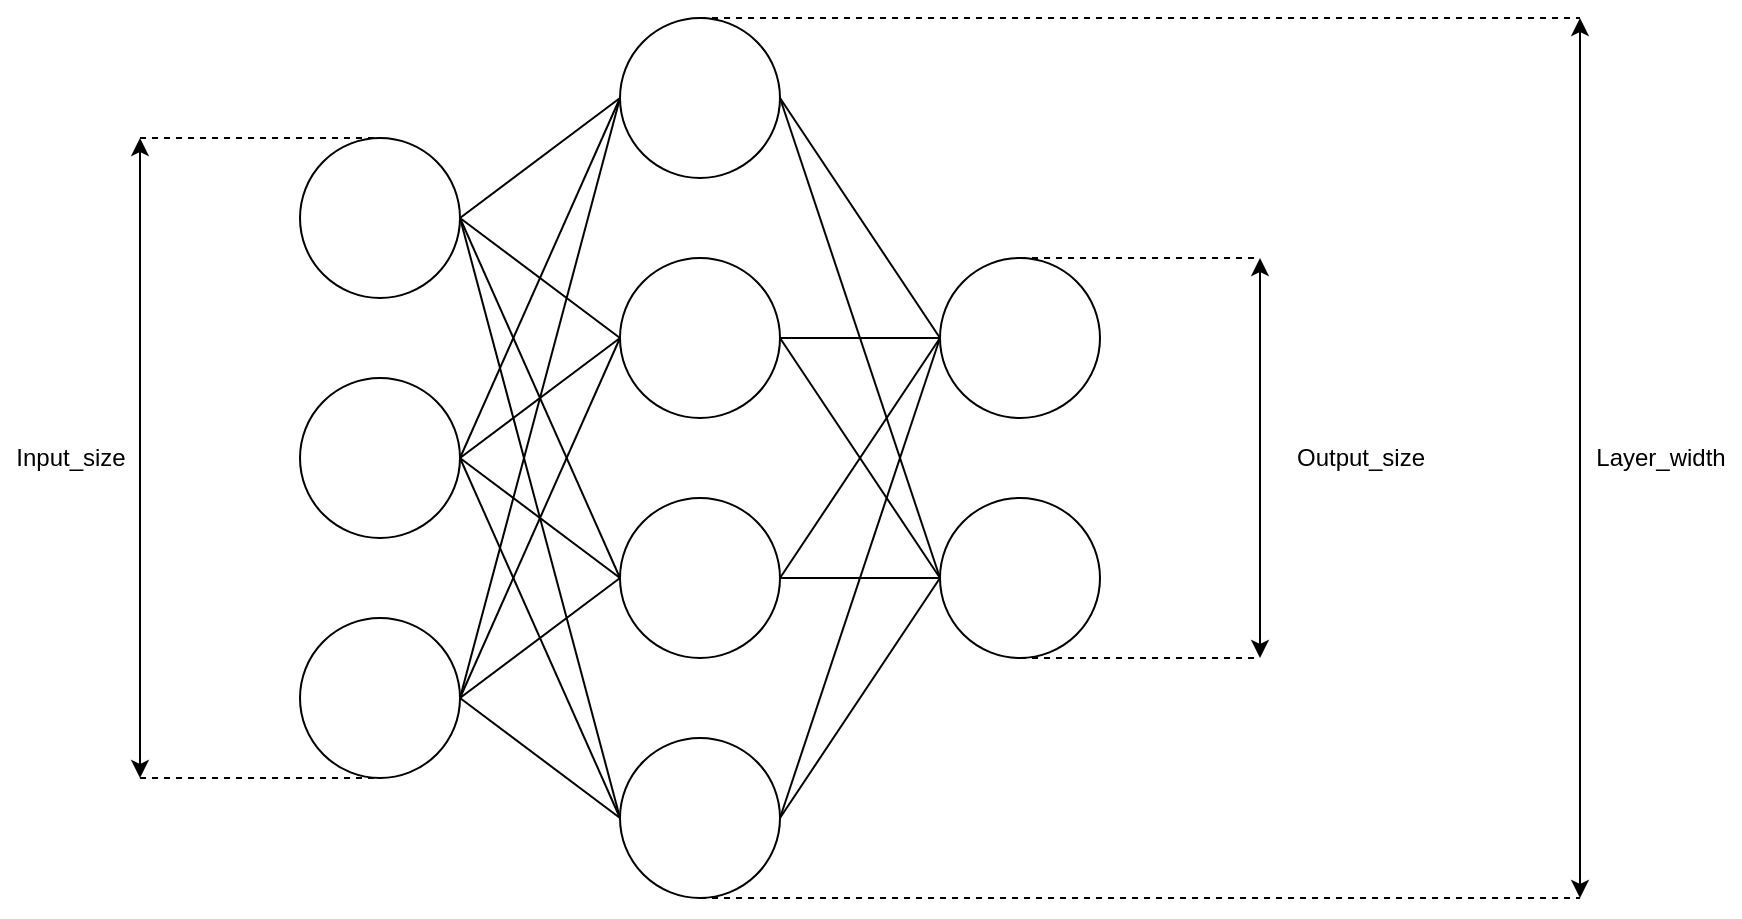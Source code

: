 <mxfile version="13.11.0" type="github" pages="3">
  <diagram id="JyJ6xVFc3YY0AiofLXzW" name="MLP">
    <mxGraphModel dx="1248" dy="712" grid="1" gridSize="10" guides="1" tooltips="1" connect="1" arrows="1" fold="1" page="1" pageScale="1" pageWidth="1169" pageHeight="827" math="0" shadow="0">
      <root>
        <mxCell id="0" />
        <mxCell id="1" parent="0" />
        <mxCell id="rhokNy42Wqrk1_lM66Hx-14" style="edgeStyle=none;rounded=0;orthogonalLoop=1;jettySize=auto;html=1;entryX=0;entryY=0.5;entryDx=0;entryDy=0;endArrow=none;endFill=0;targetPerimeterSpacing=0;exitX=1;exitY=0.5;exitDx=0;exitDy=0;" parent="1" source="rhokNy42Wqrk1_lM66Hx-1" target="rhokNy42Wqrk1_lM66Hx-4" edge="1">
          <mxGeometry relative="1" as="geometry" />
        </mxCell>
        <mxCell id="rhokNy42Wqrk1_lM66Hx-15" style="edgeStyle=none;rounded=0;orthogonalLoop=1;jettySize=auto;html=1;entryX=0;entryY=0.5;entryDx=0;entryDy=0;endArrow=none;endFill=0;targetPerimeterSpacing=0;exitX=1;exitY=0.5;exitDx=0;exitDy=0;" parent="1" source="rhokNy42Wqrk1_lM66Hx-1" target="rhokNy42Wqrk1_lM66Hx-5" edge="1">
          <mxGeometry relative="1" as="geometry" />
        </mxCell>
        <mxCell id="rhokNy42Wqrk1_lM66Hx-16" style="edgeStyle=none;rounded=0;orthogonalLoop=1;jettySize=auto;html=1;entryX=0;entryY=0.5;entryDx=0;entryDy=0;endArrow=none;endFill=0;targetPerimeterSpacing=0;exitX=1;exitY=0.5;exitDx=0;exitDy=0;" parent="1" source="rhokNy42Wqrk1_lM66Hx-1" target="rhokNy42Wqrk1_lM66Hx-6" edge="1">
          <mxGeometry relative="1" as="geometry" />
        </mxCell>
        <mxCell id="rhokNy42Wqrk1_lM66Hx-17" style="edgeStyle=none;rounded=0;orthogonalLoop=1;jettySize=auto;html=1;entryX=0;entryY=0.5;entryDx=0;entryDy=0;endArrow=none;endFill=0;targetPerimeterSpacing=0;exitX=1;exitY=0.5;exitDx=0;exitDy=0;" parent="1" source="rhokNy42Wqrk1_lM66Hx-1" target="rhokNy42Wqrk1_lM66Hx-7" edge="1">
          <mxGeometry relative="1" as="geometry" />
        </mxCell>
        <mxCell id="rhokNy42Wqrk1_lM66Hx-1" value="" style="ellipse;whiteSpace=wrap;html=1;aspect=fixed;" parent="1" vertex="1">
          <mxGeometry x="240" y="200" width="80" height="80" as="geometry" />
        </mxCell>
        <mxCell id="rhokNy42Wqrk1_lM66Hx-18" style="edgeStyle=none;rounded=0;orthogonalLoop=1;jettySize=auto;html=1;entryX=0;entryY=0.5;entryDx=0;entryDy=0;endArrow=none;endFill=0;targetPerimeterSpacing=0;exitX=1;exitY=0.5;exitDx=0;exitDy=0;" parent="1" source="rhokNy42Wqrk1_lM66Hx-2" target="rhokNy42Wqrk1_lM66Hx-4" edge="1">
          <mxGeometry relative="1" as="geometry" />
        </mxCell>
        <mxCell id="rhokNy42Wqrk1_lM66Hx-19" style="edgeStyle=none;rounded=0;orthogonalLoop=1;jettySize=auto;html=1;entryX=0;entryY=0.5;entryDx=0;entryDy=0;endArrow=none;endFill=0;targetPerimeterSpacing=0;" parent="1" target="rhokNy42Wqrk1_lM66Hx-5" edge="1">
          <mxGeometry relative="1" as="geometry">
            <mxPoint x="320" y="360" as="sourcePoint" />
          </mxGeometry>
        </mxCell>
        <mxCell id="rhokNy42Wqrk1_lM66Hx-20" style="edgeStyle=none;rounded=0;orthogonalLoop=1;jettySize=auto;html=1;entryX=0;entryY=0.5;entryDx=0;entryDy=0;endArrow=none;endFill=0;targetPerimeterSpacing=0;exitX=1;exitY=0.5;exitDx=0;exitDy=0;" parent="1" source="rhokNy42Wqrk1_lM66Hx-2" target="rhokNy42Wqrk1_lM66Hx-6" edge="1">
          <mxGeometry relative="1" as="geometry" />
        </mxCell>
        <mxCell id="rhokNy42Wqrk1_lM66Hx-21" style="edgeStyle=none;rounded=0;orthogonalLoop=1;jettySize=auto;html=1;entryX=0;entryY=0.5;entryDx=0;entryDy=0;endArrow=none;endFill=0;targetPerimeterSpacing=0;exitX=1;exitY=0.5;exitDx=0;exitDy=0;" parent="1" source="rhokNy42Wqrk1_lM66Hx-2" target="rhokNy42Wqrk1_lM66Hx-7" edge="1">
          <mxGeometry relative="1" as="geometry" />
        </mxCell>
        <mxCell id="rhokNy42Wqrk1_lM66Hx-2" value="" style="ellipse;whiteSpace=wrap;html=1;aspect=fixed;" parent="1" vertex="1">
          <mxGeometry x="240" y="320" width="80" height="80" as="geometry" />
        </mxCell>
        <mxCell id="rhokNy42Wqrk1_lM66Hx-22" style="edgeStyle=none;rounded=0;orthogonalLoop=1;jettySize=auto;html=1;entryX=0;entryY=0.5;entryDx=0;entryDy=0;endArrow=none;endFill=0;targetPerimeterSpacing=0;exitX=1;exitY=0.5;exitDx=0;exitDy=0;" parent="1" source="rhokNy42Wqrk1_lM66Hx-3" target="rhokNy42Wqrk1_lM66Hx-4" edge="1">
          <mxGeometry relative="1" as="geometry" />
        </mxCell>
        <mxCell id="rhokNy42Wqrk1_lM66Hx-23" style="edgeStyle=none;rounded=0;orthogonalLoop=1;jettySize=auto;html=1;entryX=0;entryY=0.5;entryDx=0;entryDy=0;endArrow=none;endFill=0;targetPerimeterSpacing=0;exitX=1;exitY=0.5;exitDx=0;exitDy=0;" parent="1" source="rhokNy42Wqrk1_lM66Hx-3" target="rhokNy42Wqrk1_lM66Hx-5" edge="1">
          <mxGeometry relative="1" as="geometry" />
        </mxCell>
        <mxCell id="rhokNy42Wqrk1_lM66Hx-24" style="edgeStyle=none;rounded=0;orthogonalLoop=1;jettySize=auto;html=1;entryX=0;entryY=0.5;entryDx=0;entryDy=0;endArrow=none;endFill=0;targetPerimeterSpacing=0;" parent="1" target="rhokNy42Wqrk1_lM66Hx-6" edge="1">
          <mxGeometry relative="1" as="geometry">
            <mxPoint x="320" y="480" as="sourcePoint" />
          </mxGeometry>
        </mxCell>
        <mxCell id="rhokNy42Wqrk1_lM66Hx-25" style="edgeStyle=none;rounded=0;orthogonalLoop=1;jettySize=auto;html=1;entryX=0;entryY=0.5;entryDx=0;entryDy=0;endArrow=none;endFill=0;targetPerimeterSpacing=0;exitX=1;exitY=0.5;exitDx=0;exitDy=0;" parent="1" source="rhokNy42Wqrk1_lM66Hx-3" target="rhokNy42Wqrk1_lM66Hx-7" edge="1">
          <mxGeometry relative="1" as="geometry" />
        </mxCell>
        <mxCell id="rhokNy42Wqrk1_lM66Hx-3" value="" style="ellipse;whiteSpace=wrap;html=1;aspect=fixed;" parent="1" vertex="1">
          <mxGeometry x="240" y="440" width="80" height="80" as="geometry" />
        </mxCell>
        <mxCell id="rhokNy42Wqrk1_lM66Hx-26" style="edgeStyle=none;rounded=0;orthogonalLoop=1;jettySize=auto;html=1;entryX=0;entryY=0.5;entryDx=0;entryDy=0;endArrow=none;endFill=0;targetPerimeterSpacing=0;exitX=1;exitY=0.5;exitDx=0;exitDy=0;" parent="1" source="rhokNy42Wqrk1_lM66Hx-4" target="rhokNy42Wqrk1_lM66Hx-8" edge="1">
          <mxGeometry relative="1" as="geometry" />
        </mxCell>
        <mxCell id="rhokNy42Wqrk1_lM66Hx-27" style="edgeStyle=none;rounded=0;orthogonalLoop=1;jettySize=auto;html=1;entryX=0;entryY=0.5;entryDx=0;entryDy=0;endArrow=none;endFill=0;targetPerimeterSpacing=0;exitX=1;exitY=0.5;exitDx=0;exitDy=0;" parent="1" source="rhokNy42Wqrk1_lM66Hx-4" target="rhokNy42Wqrk1_lM66Hx-9" edge="1">
          <mxGeometry relative="1" as="geometry" />
        </mxCell>
        <mxCell id="rhokNy42Wqrk1_lM66Hx-4" value="" style="ellipse;whiteSpace=wrap;html=1;aspect=fixed;" parent="1" vertex="1">
          <mxGeometry x="400" y="140" width="80" height="80" as="geometry" />
        </mxCell>
        <mxCell id="rhokNy42Wqrk1_lM66Hx-28" style="edgeStyle=none;rounded=0;orthogonalLoop=1;jettySize=auto;html=1;entryX=0;entryY=0.5;entryDx=0;entryDy=0;endArrow=none;endFill=0;targetPerimeterSpacing=0;exitX=1;exitY=0.5;exitDx=0;exitDy=0;" parent="1" source="rhokNy42Wqrk1_lM66Hx-5" target="rhokNy42Wqrk1_lM66Hx-8" edge="1">
          <mxGeometry relative="1" as="geometry" />
        </mxCell>
        <mxCell id="rhokNy42Wqrk1_lM66Hx-29" style="edgeStyle=none;rounded=0;orthogonalLoop=1;jettySize=auto;html=1;entryX=0;entryY=0.5;entryDx=0;entryDy=0;endArrow=none;endFill=0;targetPerimeterSpacing=0;exitX=1;exitY=0.5;exitDx=0;exitDy=0;" parent="1" source="rhokNy42Wqrk1_lM66Hx-5" target="rhokNy42Wqrk1_lM66Hx-9" edge="1">
          <mxGeometry relative="1" as="geometry" />
        </mxCell>
        <mxCell id="rhokNy42Wqrk1_lM66Hx-5" value="" style="ellipse;whiteSpace=wrap;html=1;aspect=fixed;" parent="1" vertex="1">
          <mxGeometry x="400" y="260" width="80" height="80" as="geometry" />
        </mxCell>
        <mxCell id="rhokNy42Wqrk1_lM66Hx-30" style="edgeStyle=none;rounded=0;orthogonalLoop=1;jettySize=auto;html=1;entryX=0;entryY=0.5;entryDx=0;entryDy=0;endArrow=none;endFill=0;targetPerimeterSpacing=0;exitX=1;exitY=0.5;exitDx=0;exitDy=0;" parent="1" source="rhokNy42Wqrk1_lM66Hx-6" target="rhokNy42Wqrk1_lM66Hx-8" edge="1">
          <mxGeometry relative="1" as="geometry" />
        </mxCell>
        <mxCell id="rhokNy42Wqrk1_lM66Hx-31" style="edgeStyle=none;rounded=0;orthogonalLoop=1;jettySize=auto;html=1;entryX=0;entryY=0.5;entryDx=0;entryDy=0;endArrow=none;endFill=0;targetPerimeterSpacing=0;exitX=1;exitY=0.5;exitDx=0;exitDy=0;" parent="1" source="rhokNy42Wqrk1_lM66Hx-6" target="rhokNy42Wqrk1_lM66Hx-9" edge="1">
          <mxGeometry relative="1" as="geometry" />
        </mxCell>
        <mxCell id="rhokNy42Wqrk1_lM66Hx-6" value="" style="ellipse;whiteSpace=wrap;html=1;aspect=fixed;" parent="1" vertex="1">
          <mxGeometry x="400" y="380" width="80" height="80" as="geometry" />
        </mxCell>
        <mxCell id="rhokNy42Wqrk1_lM66Hx-32" style="edgeStyle=none;rounded=0;orthogonalLoop=1;jettySize=auto;html=1;entryX=0;entryY=0.5;entryDx=0;entryDy=0;endArrow=none;endFill=0;targetPerimeterSpacing=0;exitX=1;exitY=0.5;exitDx=0;exitDy=0;" parent="1" source="rhokNy42Wqrk1_lM66Hx-7" target="rhokNy42Wqrk1_lM66Hx-8" edge="1">
          <mxGeometry relative="1" as="geometry" />
        </mxCell>
        <mxCell id="rhokNy42Wqrk1_lM66Hx-33" style="edgeStyle=none;rounded=0;orthogonalLoop=1;jettySize=auto;html=1;entryX=0;entryY=0.5;entryDx=0;entryDy=0;endArrow=none;endFill=0;targetPerimeterSpacing=0;exitX=1;exitY=0.5;exitDx=0;exitDy=0;" parent="1" source="rhokNy42Wqrk1_lM66Hx-7" target="rhokNy42Wqrk1_lM66Hx-9" edge="1">
          <mxGeometry relative="1" as="geometry" />
        </mxCell>
        <mxCell id="rhokNy42Wqrk1_lM66Hx-7" value="" style="ellipse;whiteSpace=wrap;html=1;aspect=fixed;" parent="1" vertex="1">
          <mxGeometry x="400" y="500" width="80" height="80" as="geometry" />
        </mxCell>
        <mxCell id="rhokNy42Wqrk1_lM66Hx-8" value="" style="ellipse;whiteSpace=wrap;html=1;aspect=fixed;" parent="1" vertex="1">
          <mxGeometry x="560" y="260" width="80" height="80" as="geometry" />
        </mxCell>
        <mxCell id="rhokNy42Wqrk1_lM66Hx-9" value="" style="ellipse;whiteSpace=wrap;html=1;aspect=fixed;" parent="1" vertex="1">
          <mxGeometry x="560" y="380" width="80" height="80" as="geometry" />
        </mxCell>
        <mxCell id="rhokNy42Wqrk1_lM66Hx-34" value="" style="endArrow=none;dashed=1;html=1;entryX=0.5;entryY=0;entryDx=0;entryDy=0;" parent="1" target="rhokNy42Wqrk1_lM66Hx-1" edge="1">
          <mxGeometry width="50" height="50" relative="1" as="geometry">
            <mxPoint x="160" y="200" as="sourcePoint" />
            <mxPoint x="220" y="180" as="targetPoint" />
          </mxGeometry>
        </mxCell>
        <mxCell id="rhokNy42Wqrk1_lM66Hx-35" value="" style="endArrow=none;dashed=1;html=1;entryX=0.5;entryY=1;entryDx=0;entryDy=0;" parent="1" target="rhokNy42Wqrk1_lM66Hx-3" edge="1">
          <mxGeometry width="50" height="50" relative="1" as="geometry">
            <mxPoint x="160" y="520" as="sourcePoint" />
            <mxPoint x="250" y="550" as="targetPoint" />
          </mxGeometry>
        </mxCell>
        <mxCell id="rhokNy42Wqrk1_lM66Hx-36" value="" style="endArrow=classic;startArrow=classic;html=1;" parent="1" edge="1">
          <mxGeometry width="50" height="50" relative="1" as="geometry">
            <mxPoint x="160" y="520" as="sourcePoint" />
            <mxPoint x="160" y="200" as="targetPoint" />
          </mxGeometry>
        </mxCell>
        <mxCell id="rhokNy42Wqrk1_lM66Hx-37" value="Input_size" style="text;html=1;align=center;verticalAlign=middle;resizable=0;points=[];autosize=1;" parent="1" vertex="1">
          <mxGeometry x="90" y="350" width="70" height="20" as="geometry" />
        </mxCell>
        <mxCell id="rhokNy42Wqrk1_lM66Hx-39" value="" style="endArrow=none;dashed=1;html=1;exitX=0.5;exitY=0;exitDx=0;exitDy=0;" parent="1" source="rhokNy42Wqrk1_lM66Hx-8" edge="1">
          <mxGeometry width="50" height="50" relative="1" as="geometry">
            <mxPoint x="870" y="430" as="sourcePoint" />
            <mxPoint x="720" y="260" as="targetPoint" />
          </mxGeometry>
        </mxCell>
        <mxCell id="rhokNy42Wqrk1_lM66Hx-40" value="" style="endArrow=none;dashed=1;html=1;exitX=0.5;exitY=1;exitDx=0;exitDy=0;" parent="1" source="rhokNy42Wqrk1_lM66Hx-9" edge="1">
          <mxGeometry width="50" height="50" relative="1" as="geometry">
            <mxPoint x="870" y="430" as="sourcePoint" />
            <mxPoint x="720" y="460" as="targetPoint" />
          </mxGeometry>
        </mxCell>
        <mxCell id="rhokNy42Wqrk1_lM66Hx-41" value="" style="endArrow=classic;startArrow=classic;html=1;" parent="1" edge="1">
          <mxGeometry width="50" height="50" relative="1" as="geometry">
            <mxPoint x="720" y="460" as="sourcePoint" />
            <mxPoint x="720" y="260" as="targetPoint" />
          </mxGeometry>
        </mxCell>
        <mxCell id="rhokNy42Wqrk1_lM66Hx-42" value="Output_size" style="text;html=1;align=center;verticalAlign=middle;resizable=0;points=[];autosize=1;" parent="1" vertex="1">
          <mxGeometry x="730" y="350" width="80" height="20" as="geometry" />
        </mxCell>
        <mxCell id="rhokNy42Wqrk1_lM66Hx-43" value="" style="endArrow=none;dashed=1;html=1;exitX=0.5;exitY=0;exitDx=0;exitDy=0;" parent="1" source="rhokNy42Wqrk1_lM66Hx-4" edge="1">
          <mxGeometry width="50" height="50" relative="1" as="geometry">
            <mxPoint x="870" y="430" as="sourcePoint" />
            <mxPoint x="880" y="140" as="targetPoint" />
          </mxGeometry>
        </mxCell>
        <mxCell id="rhokNy42Wqrk1_lM66Hx-44" value="" style="endArrow=none;dashed=1;html=1;exitX=0.5;exitY=1;exitDx=0;exitDy=0;" parent="1" source="rhokNy42Wqrk1_lM66Hx-7" edge="1">
          <mxGeometry width="50" height="50" relative="1" as="geometry">
            <mxPoint x="535" y="610" as="sourcePoint" />
            <mxPoint x="880" y="580" as="targetPoint" />
          </mxGeometry>
        </mxCell>
        <mxCell id="rhokNy42Wqrk1_lM66Hx-45" value="" style="endArrow=classic;startArrow=classic;html=1;" parent="1" edge="1">
          <mxGeometry width="50" height="50" relative="1" as="geometry">
            <mxPoint x="880" y="580" as="sourcePoint" />
            <mxPoint x="880" y="140" as="targetPoint" />
          </mxGeometry>
        </mxCell>
        <mxCell id="rhokNy42Wqrk1_lM66Hx-46" value="Layer_width" style="text;html=1;align=center;verticalAlign=middle;resizable=0;points=[];autosize=1;" parent="1" vertex="1">
          <mxGeometry x="880" y="350" width="80" height="20" as="geometry" />
        </mxCell>
      </root>
    </mxGraphModel>
  </diagram>
  <diagram id="x3CILxHqNGbqH-ClGa6w" name="RNN input shape">
    <mxGraphModel dx="1468" dy="838" grid="1" gridSize="10" guides="1" tooltips="1" connect="1" arrows="1" fold="1" page="1" pageScale="1" pageWidth="1169" pageHeight="827" math="0" shadow="0">
      <root>
        <mxCell id="AFiXjeC6E8ipY5qLFKD8-0" />
        <mxCell id="AFiXjeC6E8ipY5qLFKD8-1" parent="AFiXjeC6E8ipY5qLFKD8-0" />
        <mxCell id="AFiXjeC6E8ipY5qLFKD8-2" value="&lt;blockquote style=&quot;margin: 0 0 0 40px ; border: none ; padding: 0px&quot;&gt;&lt;blockquote style=&quot;margin: 0 0 0 40px ; border: none ; padding: 0px&quot;&gt;Recurrent Neural Net input shape&lt;/blockquote&gt;&lt;/blockquote&gt;" style="shape=cube;whiteSpace=wrap;html=1;boundedLbl=1;backgroundOutline=1;darkOpacity=0.05;darkOpacity2=0.1;size=50;verticalAlign=top;align=center;" parent="AFiXjeC6E8ipY5qLFKD8-1" vertex="1">
          <mxGeometry x="70" y="220" width="520" height="330" as="geometry" />
        </mxCell>
        <mxCell id="AFiXjeC6E8ipY5qLFKD8-13" style="rounded=0;orthogonalLoop=1;jettySize=auto;html=1;entryX=0;entryY=0.5;entryDx=0;entryDy=0;endArrow=none;endFill=0;" parent="AFiXjeC6E8ipY5qLFKD8-1" source="AFiXjeC6E8ipY5qLFKD8-3" target="AFiXjeC6E8ipY5qLFKD8-8" edge="1">
          <mxGeometry relative="1" as="geometry" />
        </mxCell>
        <mxCell id="AFiXjeC6E8ipY5qLFKD8-3" value="&lt;font style=&quot;font-size: 14px&quot;&gt;f&lt;sub&gt;1&lt;/sub&gt;t&lt;sub&gt;1&lt;/sub&gt;&lt;/font&gt;" style="ellipse;whiteSpace=wrap;html=1;aspect=fixed;" parent="AFiXjeC6E8ipY5qLFKD8-1" vertex="1">
          <mxGeometry x="130" y="280" width="80" height="80" as="geometry" />
        </mxCell>
        <mxCell id="AFiXjeC6E8ipY5qLFKD8-14" style="edgeStyle=none;rounded=0;orthogonalLoop=1;jettySize=auto;html=1;endArrow=none;endFill=0;" parent="AFiXjeC6E8ipY5qLFKD8-1" source="AFiXjeC6E8ipY5qLFKD8-4" target="AFiXjeC6E8ipY5qLFKD8-7" edge="1">
          <mxGeometry relative="1" as="geometry" />
        </mxCell>
        <mxCell id="AFiXjeC6E8ipY5qLFKD8-4" value="&lt;span style=&quot;font-size: 14px&quot;&gt;f&lt;/span&gt;&lt;span style=&quot;font-size: 10px&quot;&gt;&lt;sub&gt;2&lt;/sub&gt;&lt;/span&gt;&lt;span style=&quot;font-size: 14px&quot;&gt;t&lt;/span&gt;&lt;sub&gt;1&lt;/sub&gt;" style="ellipse;whiteSpace=wrap;html=1;aspect=fixed;" parent="AFiXjeC6E8ipY5qLFKD8-1" vertex="1">
          <mxGeometry x="130" y="370" width="80" height="80" as="geometry" />
        </mxCell>
        <mxCell id="AFiXjeC6E8ipY5qLFKD8-15" style="edgeStyle=none;rounded=0;orthogonalLoop=1;jettySize=auto;html=1;endArrow=none;endFill=0;" parent="AFiXjeC6E8ipY5qLFKD8-1" source="AFiXjeC6E8ipY5qLFKD8-5" target="AFiXjeC6E8ipY5qLFKD8-6" edge="1">
          <mxGeometry relative="1" as="geometry" />
        </mxCell>
        <mxCell id="AFiXjeC6E8ipY5qLFKD8-5" value="&lt;span style=&quot;font-size: 14px&quot;&gt;f&lt;/span&gt;&lt;sub&gt;n&lt;/sub&gt;&lt;span style=&quot;font-size: 14px&quot;&gt;t&lt;/span&gt;&lt;sub&gt;1&lt;/sub&gt;" style="ellipse;whiteSpace=wrap;html=1;aspect=fixed;" parent="AFiXjeC6E8ipY5qLFKD8-1" vertex="1">
          <mxGeometry x="130" y="460" width="80" height="80" as="geometry" />
        </mxCell>
        <mxCell id="AFiXjeC6E8ipY5qLFKD8-6" value="&lt;span style=&quot;font-size: 14px&quot;&gt;f&lt;/span&gt;&lt;sub&gt;n&lt;/sub&gt;&lt;span style=&quot;font-size: 14px&quot;&gt;t&lt;/span&gt;&lt;sub&gt;2&lt;/sub&gt;" style="ellipse;whiteSpace=wrap;html=1;aspect=fixed;" parent="AFiXjeC6E8ipY5qLFKD8-1" vertex="1">
          <mxGeometry x="230" y="460" width="80" height="80" as="geometry" />
        </mxCell>
        <mxCell id="AFiXjeC6E8ipY5qLFKD8-7" value="&lt;span style=&quot;font-size: 14px&quot;&gt;f&lt;/span&gt;&lt;sub&gt;2&lt;/sub&gt;&lt;span style=&quot;font-size: 14px&quot;&gt;t&lt;/span&gt;&lt;span style=&quot;font-size: 10px&quot;&gt;2&lt;/span&gt;" style="ellipse;whiteSpace=wrap;html=1;aspect=fixed;" parent="AFiXjeC6E8ipY5qLFKD8-1" vertex="1">
          <mxGeometry x="230" y="370" width="80" height="80" as="geometry" />
        </mxCell>
        <mxCell id="AFiXjeC6E8ipY5qLFKD8-8" value="&lt;span style=&quot;font-size: 14px&quot;&gt;f&lt;/span&gt;&lt;sub&gt;1&lt;/sub&gt;&lt;span style=&quot;font-size: 14px&quot;&gt;t&lt;/span&gt;&lt;span style=&quot;font-size: 10px&quot;&gt;2&lt;/span&gt;" style="ellipse;whiteSpace=wrap;html=1;aspect=fixed;" parent="AFiXjeC6E8ipY5qLFKD8-1" vertex="1">
          <mxGeometry x="230" y="280" width="80" height="80" as="geometry" />
        </mxCell>
        <mxCell id="rh-PisjxewIcfqrjMpF0-19" style="edgeStyle=none;rounded=0;orthogonalLoop=1;jettySize=auto;html=1;endArrow=none;endFill=0;" edge="1" parent="AFiXjeC6E8ipY5qLFKD8-1" source="AFiXjeC6E8ipY5qLFKD8-9">
          <mxGeometry relative="1" as="geometry">
            <mxPoint x="535" y="190" as="targetPoint" />
          </mxGeometry>
        </mxCell>
        <mxCell id="AFiXjeC6E8ipY5qLFKD8-9" value="&lt;span style=&quot;color: rgb(0 , 0 , 0) ; font-family: &amp;#34;helvetica&amp;#34; ; font-size: 14px ; font-style: normal ; font-weight: 400 ; letter-spacing: normal ; text-align: center ; text-indent: 0px ; text-transform: none ; word-spacing: 0px ; background-color: rgb(248 , 249 , 250) ; display: inline ; float: none&quot;&gt;f&lt;/span&gt;&lt;sub style=&quot;color: rgb(0 , 0 , 0) ; font-family: &amp;#34;helvetica&amp;#34; ; font-style: normal ; font-weight: 400 ; letter-spacing: normal ; text-align: center ; text-indent: 0px ; text-transform: none ; word-spacing: 0px ; background-color: rgb(248 , 249 , 250)&quot;&gt;1&lt;/sub&gt;&lt;span style=&quot;color: rgb(0 , 0 , 0) ; font-family: &amp;#34;helvetica&amp;#34; ; font-size: 14px ; font-style: normal ; font-weight: 400 ; letter-spacing: normal ; text-align: center ; text-indent: 0px ; text-transform: none ; word-spacing: 0px ; background-color: rgb(248 , 249 , 250) ; display: inline ; float: none&quot;&gt;t&lt;/span&gt;&lt;sub style=&quot;color: rgb(0 , 0 , 0) ; font-family: &amp;#34;helvetica&amp;#34; ; font-style: normal ; font-weight: 400 ; letter-spacing: normal ; text-align: center ; text-indent: 0px ; text-transform: none ; word-spacing: 0px ; background-color: rgb(248 , 249 , 250)&quot;&gt;m&lt;/sub&gt;" style="ellipse;whiteSpace=wrap;html=1;aspect=fixed;" parent="AFiXjeC6E8ipY5qLFKD8-1" vertex="1">
          <mxGeometry x="495" y="280" width="80" height="80" as="geometry" />
        </mxCell>
        <mxCell id="AFiXjeC6E8ipY5qLFKD8-10" value="&lt;span style=&quot;font-family: &amp;#34;helvetica&amp;#34; ; font-size: 14px&quot;&gt;f&lt;/span&gt;&lt;span style=&quot;font-family: &amp;#34;helvetica&amp;#34; ; font-size: 10px&quot;&gt;&lt;sub&gt;2&lt;/sub&gt;&lt;/span&gt;&lt;span style=&quot;font-family: &amp;#34;helvetica&amp;#34; ; font-size: 14px&quot;&gt;t&lt;/span&gt;&lt;sub style=&quot;font-family: &amp;#34;helvetica&amp;#34;&quot;&gt;m&lt;/sub&gt;" style="ellipse;whiteSpace=wrap;html=1;aspect=fixed;" parent="AFiXjeC6E8ipY5qLFKD8-1" vertex="1">
          <mxGeometry x="495" y="370" width="80" height="80" as="geometry" />
        </mxCell>
        <mxCell id="AFiXjeC6E8ipY5qLFKD8-11" value="&lt;span style=&quot;font-family: &amp;#34;helvetica&amp;#34; ; font-size: 14px&quot;&gt;f&lt;/span&gt;&lt;span style=&quot;font-family: &amp;#34;helvetica&amp;#34; ; font-size: 10px&quot;&gt;&lt;sub&gt;n&lt;/sub&gt;&lt;/span&gt;&lt;span style=&quot;font-family: &amp;#34;helvetica&amp;#34; ; font-size: 14px&quot;&gt;t&lt;/span&gt;&lt;sub style=&quot;font-family: &amp;#34;helvetica&amp;#34;&quot;&gt;m&lt;/sub&gt;" style="ellipse;whiteSpace=wrap;html=1;aspect=fixed;" parent="AFiXjeC6E8ipY5qLFKD8-1" vertex="1">
          <mxGeometry x="495" y="460" width="80" height="80" as="geometry" />
        </mxCell>
        <mxCell id="AFiXjeC6E8ipY5qLFKD8-16" value="" style="endArrow=none;dashed=1;html=1;entryX=1;entryY=0.5;entryDx=0;entryDy=0;exitX=0;exitY=0.5;exitDx=0;exitDy=0;" parent="AFiXjeC6E8ipY5qLFKD8-1" source="AFiXjeC6E8ipY5qLFKD8-9" target="AFiXjeC6E8ipY5qLFKD8-8" edge="1">
          <mxGeometry width="50" height="50" relative="1" as="geometry">
            <mxPoint x="420" y="360" as="sourcePoint" />
            <mxPoint x="470" y="310" as="targetPoint" />
          </mxGeometry>
        </mxCell>
        <mxCell id="AFiXjeC6E8ipY5qLFKD8-17" value="" style="endArrow=none;dashed=1;html=1;exitX=1;exitY=0.5;exitDx=0;exitDy=0;entryX=0;entryY=0.5;entryDx=0;entryDy=0;" parent="AFiXjeC6E8ipY5qLFKD8-1" source="AFiXjeC6E8ipY5qLFKD8-7" target="AFiXjeC6E8ipY5qLFKD8-10" edge="1">
          <mxGeometry width="50" height="50" relative="1" as="geometry">
            <mxPoint x="350" y="450" as="sourcePoint" />
            <mxPoint x="400" y="400" as="targetPoint" />
          </mxGeometry>
        </mxCell>
        <mxCell id="AFiXjeC6E8ipY5qLFKD8-18" value="" style="endArrow=none;dashed=1;html=1;exitX=1;exitY=0.5;exitDx=0;exitDy=0;entryX=0;entryY=0.5;entryDx=0;entryDy=0;" parent="AFiXjeC6E8ipY5qLFKD8-1" source="AFiXjeC6E8ipY5qLFKD8-6" target="AFiXjeC6E8ipY5qLFKD8-11" edge="1">
          <mxGeometry width="50" height="50" relative="1" as="geometry">
            <mxPoint x="350" y="450" as="sourcePoint" />
            <mxPoint x="400" y="400" as="targetPoint" />
          </mxGeometry>
        </mxCell>
        <mxCell id="AFiXjeC6E8ipY5qLFKD8-19" value="" style="endArrow=classic;html=1;" parent="AFiXjeC6E8ipY5qLFKD8-1" edge="1">
          <mxGeometry width="50" height="50" relative="1" as="geometry">
            <mxPoint x="120" y="580" as="sourcePoint" />
            <mxPoint x="590" y="580" as="targetPoint" />
          </mxGeometry>
        </mxCell>
        <mxCell id="AFiXjeC6E8ipY5qLFKD8-20" value="Timesteps" style="text;html=1;align=center;verticalAlign=middle;resizable=0;points=[];autosize=1;" parent="AFiXjeC6E8ipY5qLFKD8-1" vertex="1">
          <mxGeometry x="380" y="590" width="70" height="20" as="geometry" />
        </mxCell>
        <mxCell id="AFiXjeC6E8ipY5qLFKD8-21" value="" style="endArrow=classic;html=1;" parent="AFiXjeC6E8ipY5qLFKD8-1" edge="1">
          <mxGeometry width="50" height="50" relative="1" as="geometry">
            <mxPoint x="610" y="270" as="sourcePoint" />
            <mxPoint x="610" y="550" as="targetPoint" />
          </mxGeometry>
        </mxCell>
        <mxCell id="AFiXjeC6E8ipY5qLFKD8-22" value="Features" style="text;html=1;align=center;verticalAlign=middle;resizable=0;points=[];autosize=1;" parent="AFiXjeC6E8ipY5qLFKD8-1" vertex="1">
          <mxGeometry x="610" y="400" width="60" height="20" as="geometry" />
        </mxCell>
        <mxCell id="AFiXjeC6E8ipY5qLFKD8-24" value="" style="endArrow=classic;html=1;" parent="AFiXjeC6E8ipY5qLFKD8-1" edge="1">
          <mxGeometry width="50" height="50" relative="1" as="geometry">
            <mxPoint x="90" y="550" as="sourcePoint" />
            <mxPoint x="40" y="500" as="targetPoint" />
          </mxGeometry>
        </mxCell>
        <mxCell id="AFiXjeC6E8ipY5qLFKD8-25" value="Samples" style="text;html=1;align=center;verticalAlign=middle;resizable=0;points=[];autosize=1;rotation=45;" parent="AFiXjeC6E8ipY5qLFKD8-1" vertex="1">
          <mxGeometry x="30" y="530" width="60" height="20" as="geometry" />
        </mxCell>
        <mxCell id="AFiXjeC6E8ipY5qLFKD8-26" value="[Samples, Time Steps, Features]" style="text;html=1;strokeColor=none;fillColor=none;align=center;verticalAlign=middle;whiteSpace=wrap;rounded=0;" parent="AFiXjeC6E8ipY5qLFKD8-1" vertex="1">
          <mxGeometry x="100" y="610" width="220" height="20" as="geometry" />
        </mxCell>
        <mxCell id="rh-PisjxewIcfqrjMpF0-0" value="" style="shape=cube;whiteSpace=wrap;html=1;boundedLbl=1;backgroundOutline=1;darkOpacity=0.05;darkOpacity2=0.1;size=50;" vertex="1" parent="AFiXjeC6E8ipY5qLFKD8-1">
          <mxGeometry x="670" y="220" width="430" height="330" as="geometry" />
        </mxCell>
        <mxCell id="rh-PisjxewIcfqrjMpF0-4" style="rounded=0;orthogonalLoop=1;jettySize=auto;html=1;entryX=0;entryY=0.5;entryDx=0;entryDy=0;endArrow=none;endFill=0;" edge="1" parent="AFiXjeC6E8ipY5qLFKD8-1" source="rh-PisjxewIcfqrjMpF0-1" target="rh-PisjxewIcfqrjMpF0-2">
          <mxGeometry relative="1" as="geometry" />
        </mxCell>
        <mxCell id="rh-PisjxewIcfqrjMpF0-1" value="&lt;span style=&quot;font-family: &amp;#34;helvetica&amp;#34; ; font-size: 14px&quot;&gt;f&lt;/span&gt;&lt;sub style=&quot;font-family: &amp;#34;helvetica&amp;#34;&quot;&gt;1&lt;/sub&gt;&lt;span style=&quot;font-family: &amp;#34;helvetica&amp;#34; ; font-size: 14px&quot;&gt;t&lt;/span&gt;&lt;sub style=&quot;font-family: &amp;#34;helvetica&amp;#34;&quot;&gt;m+s&lt;/sub&gt;" style="ellipse;whiteSpace=wrap;html=1;aspect=fixed;" vertex="1" parent="AFiXjeC6E8ipY5qLFKD8-1">
          <mxGeometry x="730" y="280" width="80" height="80" as="geometry" />
        </mxCell>
        <mxCell id="rh-PisjxewIcfqrjMpF0-5" style="edgeStyle=none;rounded=0;orthogonalLoop=1;jettySize=auto;html=1;entryX=0;entryY=0.5;entryDx=0;entryDy=0;endArrow=none;endFill=0;dashed=1;" edge="1" parent="AFiXjeC6E8ipY5qLFKD8-1" source="rh-PisjxewIcfqrjMpF0-2" target="rh-PisjxewIcfqrjMpF0-3">
          <mxGeometry relative="1" as="geometry" />
        </mxCell>
        <mxCell id="rh-PisjxewIcfqrjMpF0-2" value="&lt;span style=&quot;font-family: &amp;#34;helvetica&amp;#34; ; font-size: 14px&quot;&gt;f&lt;/span&gt;&lt;sub style=&quot;font-family: &amp;#34;helvetica&amp;#34;&quot;&gt;1&lt;/sub&gt;&lt;span style=&quot;font-family: &amp;#34;helvetica&amp;#34; ; font-size: 14px&quot;&gt;t&lt;/span&gt;&lt;sub style=&quot;font-family: &amp;#34;helvetica&amp;#34;&quot;&gt;m+s+1&lt;/sub&gt;" style="ellipse;whiteSpace=wrap;html=1;aspect=fixed;" vertex="1" parent="AFiXjeC6E8ipY5qLFKD8-1">
          <mxGeometry x="830" y="280" width="80" height="80" as="geometry" />
        </mxCell>
        <mxCell id="rh-PisjxewIcfqrjMpF0-25" style="edgeStyle=none;rounded=0;orthogonalLoop=1;jettySize=auto;html=1;endArrow=none;endFill=0;" edge="1" parent="AFiXjeC6E8ipY5qLFKD8-1" source="rh-PisjxewIcfqrjMpF0-3">
          <mxGeometry relative="1" as="geometry">
            <mxPoint x="1050.0" y="190" as="targetPoint" />
          </mxGeometry>
        </mxCell>
        <mxCell id="rh-PisjxewIcfqrjMpF0-3" value="&lt;span style=&quot;font-family: &amp;#34;helvetica&amp;#34; ; font-size: 14px&quot;&gt;f&lt;/span&gt;&lt;sub style=&quot;font-family: &amp;#34;helvetica&amp;#34;&quot;&gt;1&lt;/sub&gt;&lt;span style=&quot;font-family: &amp;#34;helvetica&amp;#34; ; font-size: 14px&quot;&gt;t&lt;/span&gt;&lt;sub style=&quot;font-family: &amp;#34;helvetica&amp;#34;&quot;&gt;m+s+r&lt;/sub&gt;" style="ellipse;whiteSpace=wrap;html=1;aspect=fixed;" vertex="1" parent="AFiXjeC6E8ipY5qLFKD8-1">
          <mxGeometry x="1010" y="280" width="80" height="80" as="geometry" />
        </mxCell>
        <mxCell id="rh-PisjxewIcfqrjMpF0-9" style="rounded=0;orthogonalLoop=1;jettySize=auto;html=1;entryX=0;entryY=0.5;entryDx=0;entryDy=0;endArrow=none;endFill=0;" edge="1" parent="AFiXjeC6E8ipY5qLFKD8-1" source="rh-PisjxewIcfqrjMpF0-10" target="rh-PisjxewIcfqrjMpF0-12">
          <mxGeometry relative="1" as="geometry" />
        </mxCell>
        <mxCell id="rh-PisjxewIcfqrjMpF0-10" value="&lt;span style=&quot;font-family: &amp;#34;helvetica&amp;#34; ; font-size: 14px&quot;&gt;f&lt;/span&gt;&lt;sub style=&quot;font-family: &amp;#34;helvetica&amp;#34;&quot;&gt;2&lt;/sub&gt;&lt;span style=&quot;font-family: &amp;#34;helvetica&amp;#34; ; font-size: 14px&quot;&gt;t&lt;/span&gt;&lt;sub style=&quot;font-family: &amp;#34;helvetica&amp;#34;&quot;&gt;m+s&lt;/sub&gt;" style="ellipse;whiteSpace=wrap;html=1;aspect=fixed;" vertex="1" parent="AFiXjeC6E8ipY5qLFKD8-1">
          <mxGeometry x="730" y="370" width="80" height="80" as="geometry" />
        </mxCell>
        <mxCell id="rh-PisjxewIcfqrjMpF0-11" style="edgeStyle=none;rounded=0;orthogonalLoop=1;jettySize=auto;html=1;entryX=0;entryY=0.5;entryDx=0;entryDy=0;endArrow=none;endFill=0;dashed=1;" edge="1" parent="AFiXjeC6E8ipY5qLFKD8-1" source="rh-PisjxewIcfqrjMpF0-12" target="rh-PisjxewIcfqrjMpF0-13">
          <mxGeometry relative="1" as="geometry" />
        </mxCell>
        <mxCell id="rh-PisjxewIcfqrjMpF0-12" value="&lt;span style=&quot;font-family: &amp;#34;helvetica&amp;#34; ; font-size: 14px&quot;&gt;f&lt;/span&gt;&lt;sub style=&quot;font-family: &amp;#34;helvetica&amp;#34;&quot;&gt;2&lt;/sub&gt;&lt;span style=&quot;font-family: &amp;#34;helvetica&amp;#34; ; font-size: 14px&quot;&gt;t&lt;/span&gt;&lt;sub style=&quot;font-family: &amp;#34;helvetica&amp;#34;&quot;&gt;m+s+1&lt;/sub&gt;" style="ellipse;whiteSpace=wrap;html=1;aspect=fixed;" vertex="1" parent="AFiXjeC6E8ipY5qLFKD8-1">
          <mxGeometry x="830" y="370" width="80" height="80" as="geometry" />
        </mxCell>
        <mxCell id="rh-PisjxewIcfqrjMpF0-13" value="&lt;span style=&quot;font-family: &amp;#34;helvetica&amp;#34; ; font-size: 14px&quot;&gt;f&lt;/span&gt;&lt;sub style=&quot;font-family: &amp;#34;helvetica&amp;#34;&quot;&gt;1&lt;/sub&gt;&lt;span style=&quot;font-family: &amp;#34;helvetica&amp;#34; ; font-size: 14px&quot;&gt;t&lt;/span&gt;&lt;sub style=&quot;font-family: &amp;#34;helvetica&amp;#34;&quot;&gt;m+s+r&lt;/sub&gt;" style="ellipse;whiteSpace=wrap;html=1;aspect=fixed;" vertex="1" parent="AFiXjeC6E8ipY5qLFKD8-1">
          <mxGeometry x="1010" y="370" width="80" height="80" as="geometry" />
        </mxCell>
        <mxCell id="rh-PisjxewIcfqrjMpF0-14" style="rounded=0;orthogonalLoop=1;jettySize=auto;html=1;entryX=0;entryY=0.5;entryDx=0;entryDy=0;endArrow=none;endFill=0;" edge="1" parent="AFiXjeC6E8ipY5qLFKD8-1" source="rh-PisjxewIcfqrjMpF0-15" target="rh-PisjxewIcfqrjMpF0-17">
          <mxGeometry relative="1" as="geometry" />
        </mxCell>
        <mxCell id="rh-PisjxewIcfqrjMpF0-15" value="&lt;span style=&quot;font-family: &amp;#34;helvetica&amp;#34; ; font-size: 14px&quot;&gt;f&lt;/span&gt;&lt;sub style=&quot;font-family: &amp;#34;helvetica&amp;#34;&quot;&gt;p&lt;/sub&gt;&lt;span style=&quot;font-family: &amp;#34;helvetica&amp;#34; ; font-size: 14px&quot;&gt;t&lt;/span&gt;&lt;sub style=&quot;font-family: &amp;#34;helvetica&amp;#34;&quot;&gt;m+s&lt;/sub&gt;" style="ellipse;whiteSpace=wrap;html=1;aspect=fixed;" vertex="1" parent="AFiXjeC6E8ipY5qLFKD8-1">
          <mxGeometry x="730" y="460" width="80" height="80" as="geometry" />
        </mxCell>
        <mxCell id="rh-PisjxewIcfqrjMpF0-16" style="edgeStyle=none;rounded=0;orthogonalLoop=1;jettySize=auto;html=1;entryX=0;entryY=0.5;entryDx=0;entryDy=0;endArrow=none;endFill=0;dashed=1;" edge="1" parent="AFiXjeC6E8ipY5qLFKD8-1" source="rh-PisjxewIcfqrjMpF0-17" target="rh-PisjxewIcfqrjMpF0-18">
          <mxGeometry relative="1" as="geometry" />
        </mxCell>
        <mxCell id="rh-PisjxewIcfqrjMpF0-17" value="&lt;span style=&quot;font-family: &amp;#34;helvetica&amp;#34; ; font-size: 14px&quot;&gt;f&lt;/span&gt;&lt;sub style=&quot;font-family: &amp;#34;helvetica&amp;#34;&quot;&gt;p&lt;/sub&gt;&lt;span style=&quot;font-family: &amp;#34;helvetica&amp;#34; ; font-size: 14px&quot;&gt;t&lt;/span&gt;&lt;sub style=&quot;font-family: &amp;#34;helvetica&amp;#34;&quot;&gt;m+s+1&lt;/sub&gt;" style="ellipse;whiteSpace=wrap;html=1;aspect=fixed;" vertex="1" parent="AFiXjeC6E8ipY5qLFKD8-1">
          <mxGeometry x="830" y="460" width="80" height="80" as="geometry" />
        </mxCell>
        <mxCell id="rh-PisjxewIcfqrjMpF0-18" value="&lt;span style=&quot;font-family: &amp;#34;helvetica&amp;#34; ; font-size: 14px&quot;&gt;f&lt;/span&gt;&lt;span style=&quot;font-family: &amp;#34;helvetica&amp;#34; ; font-size: 10px&quot;&gt;&lt;sub&gt;p&lt;/sub&gt;&lt;/span&gt;&lt;span style=&quot;font-family: &amp;#34;helvetica&amp;#34; ; font-size: 14px&quot;&gt;t&lt;/span&gt;&lt;sub style=&quot;font-family: &amp;#34;helvetica&amp;#34;&quot;&gt;m+s+r&lt;/sub&gt;" style="ellipse;whiteSpace=wrap;html=1;aspect=fixed;" vertex="1" parent="AFiXjeC6E8ipY5qLFKD8-1">
          <mxGeometry x="1010" y="460" width="80" height="80" as="geometry" />
        </mxCell>
        <mxCell id="rh-PisjxewIcfqrjMpF0-21" value="" style="endArrow=classic;startArrow=classic;html=1;" edge="1" parent="AFiXjeC6E8ipY5qLFKD8-1">
          <mxGeometry width="50" height="50" relative="1" as="geometry">
            <mxPoint x="540" y="210" as="sourcePoint" />
            <mxPoint x="1050" y="210" as="targetPoint" />
          </mxGeometry>
        </mxCell>
        <mxCell id="rh-PisjxewIcfqrjMpF0-22" value="Shift" style="text;html=1;align=center;verticalAlign=middle;resizable=0;points=[];autosize=1;" vertex="1" parent="AFiXjeC6E8ipY5qLFKD8-1">
          <mxGeometry x="780" y="180" width="40" height="20" as="geometry" />
        </mxCell>
        <mxCell id="rh-PisjxewIcfqrjMpF0-23" value="&lt;h1&gt;Recurrent Neural Net with arbitraty input time steps, arbitrary output time steps,&amp;nbsp;&lt;/h1&gt;&lt;h1&gt;arbitrary input features and arbitrary output features&lt;/h1&gt;" style="text;html=1;align=center;verticalAlign=middle;resizable=0;points=[];autosize=1;" vertex="1" parent="AFiXjeC6E8ipY5qLFKD8-1">
          <mxGeometry x="50" y="20" width="930" height="80" as="geometry" />
        </mxCell>
        <mxCell id="rh-PisjxewIcfqrjMpF0-26" value="" style="endArrow=classic;html=1;" edge="1" parent="AFiXjeC6E8ipY5qLFKD8-1">
          <mxGeometry width="50" height="50" relative="1" as="geometry">
            <mxPoint x="1120" y="270" as="sourcePoint" />
            <mxPoint x="1120" y="550" as="targetPoint" />
          </mxGeometry>
        </mxCell>
        <mxCell id="rh-PisjxewIcfqrjMpF0-27" value="" style="endArrow=classic;html=1;" edge="1" parent="AFiXjeC6E8ipY5qLFKD8-1">
          <mxGeometry width="50" height="50" relative="1" as="geometry">
            <mxPoint x="720" y="570" as="sourcePoint" />
            <mxPoint x="1105" y="570" as="targetPoint" />
          </mxGeometry>
        </mxCell>
        <mxCell id="rh-PisjxewIcfqrjMpF0-28" value="" style="endArrow=classic;html=1;" edge="1" parent="AFiXjeC6E8ipY5qLFKD8-1">
          <mxGeometry width="50" height="50" relative="1" as="geometry">
            <mxPoint x="690" y="550" as="sourcePoint" />
            <mxPoint x="640" y="500" as="targetPoint" />
          </mxGeometry>
        </mxCell>
      </root>
    </mxGraphModel>
  </diagram>
  <diagram id="5tGakP7c2haeTELEYCAl" name="Page-3">
    <mxGraphModel dx="1248" dy="712" grid="1" gridSize="10" guides="1" tooltips="1" connect="1" arrows="1" fold="1" page="1" pageScale="1" pageWidth="1169" pageHeight="827" math="0" shadow="0">
      <root>
        <mxCell id="kzg55Z2VQWar-vX32b9k-0" />
        <mxCell id="kzg55Z2VQWar-vX32b9k-1" parent="kzg55Z2VQWar-vX32b9k-0" />
        <mxCell id="RL0qBu9jq6Z3N1rHz1M--0" value="&lt;blockquote style=&quot;margin: 0 0 0 40px ; border: none ; padding: 0px&quot;&gt;&lt;blockquote style=&quot;margin: 0 0 0 40px ; border: none ; padding: 0px&quot;&gt;Recurrent Neural Net input shape&lt;/blockquote&gt;&lt;/blockquote&gt;" style="shape=cube;whiteSpace=wrap;html=1;boundedLbl=1;backgroundOutline=1;darkOpacity=0.05;darkOpacity2=0.1;size=50;verticalAlign=top;align=center;" vertex="1" parent="kzg55Z2VQWar-vX32b9k-1">
          <mxGeometry x="70" y="220" width="520" height="330" as="geometry" />
        </mxCell>
        <mxCell id="RL0qBu9jq6Z3N1rHz1M--1" style="rounded=0;orthogonalLoop=1;jettySize=auto;html=1;entryX=0;entryY=0.5;entryDx=0;entryDy=0;endArrow=none;endFill=0;" edge="1" parent="kzg55Z2VQWar-vX32b9k-1" source="RL0qBu9jq6Z3N1rHz1M--2" target="RL0qBu9jq6Z3N1rHz1M--9">
          <mxGeometry relative="1" as="geometry" />
        </mxCell>
        <mxCell id="RL0qBu9jq6Z3N1rHz1M--2" value="&lt;font style=&quot;font-size: 14px&quot;&gt;f&lt;sub&gt;1&lt;/sub&gt;t&lt;sub&gt;1&lt;/sub&gt;&lt;/font&gt;" style="ellipse;whiteSpace=wrap;html=1;aspect=fixed;" vertex="1" parent="kzg55Z2VQWar-vX32b9k-1">
          <mxGeometry x="130" y="280" width="80" height="80" as="geometry" />
        </mxCell>
        <mxCell id="RL0qBu9jq6Z3N1rHz1M--3" style="edgeStyle=none;rounded=0;orthogonalLoop=1;jettySize=auto;html=1;endArrow=none;endFill=0;" edge="1" parent="kzg55Z2VQWar-vX32b9k-1" source="RL0qBu9jq6Z3N1rHz1M--4" target="RL0qBu9jq6Z3N1rHz1M--8">
          <mxGeometry relative="1" as="geometry" />
        </mxCell>
        <mxCell id="RL0qBu9jq6Z3N1rHz1M--4" value="&lt;span style=&quot;font-size: 14px&quot;&gt;f&lt;/span&gt;&lt;span style=&quot;font-size: 10px&quot;&gt;&lt;sub&gt;2&lt;/sub&gt;&lt;/span&gt;&lt;span style=&quot;font-size: 14px&quot;&gt;t&lt;/span&gt;&lt;sub&gt;1&lt;/sub&gt;" style="ellipse;whiteSpace=wrap;html=1;aspect=fixed;" vertex="1" parent="kzg55Z2VQWar-vX32b9k-1">
          <mxGeometry x="130" y="370" width="80" height="80" as="geometry" />
        </mxCell>
        <mxCell id="RL0qBu9jq6Z3N1rHz1M--5" style="edgeStyle=none;rounded=0;orthogonalLoop=1;jettySize=auto;html=1;endArrow=none;endFill=0;" edge="1" parent="kzg55Z2VQWar-vX32b9k-1" source="RL0qBu9jq6Z3N1rHz1M--6" target="RL0qBu9jq6Z3N1rHz1M--7">
          <mxGeometry relative="1" as="geometry" />
        </mxCell>
        <mxCell id="RL0qBu9jq6Z3N1rHz1M--6" value="&lt;span style=&quot;font-size: 14px&quot;&gt;f&lt;/span&gt;&lt;sub&gt;3&lt;/sub&gt;&lt;span style=&quot;font-size: 14px&quot;&gt;t&lt;/span&gt;&lt;sub&gt;1&lt;/sub&gt;" style="ellipse;whiteSpace=wrap;html=1;aspect=fixed;" vertex="1" parent="kzg55Z2VQWar-vX32b9k-1">
          <mxGeometry x="130" y="460" width="80" height="80" as="geometry" />
        </mxCell>
        <mxCell id="RL0qBu9jq6Z3N1rHz1M--7" value="&lt;span style=&quot;font-size: 14px&quot;&gt;f&lt;/span&gt;&lt;sub&gt;3&lt;/sub&gt;&lt;span style=&quot;font-size: 14px&quot;&gt;t&lt;/span&gt;&lt;sub&gt;2&lt;/sub&gt;" style="ellipse;whiteSpace=wrap;html=1;aspect=fixed;" vertex="1" parent="kzg55Z2VQWar-vX32b9k-1">
          <mxGeometry x="230" y="460" width="80" height="80" as="geometry" />
        </mxCell>
        <mxCell id="RL0qBu9jq6Z3N1rHz1M--8" value="&lt;span style=&quot;font-size: 14px&quot;&gt;f&lt;/span&gt;&lt;sub&gt;2&lt;/sub&gt;&lt;span style=&quot;font-size: 14px&quot;&gt;t&lt;/span&gt;&lt;span style=&quot;font-size: 10px&quot;&gt;2&lt;/span&gt;" style="ellipse;whiteSpace=wrap;html=1;aspect=fixed;" vertex="1" parent="kzg55Z2VQWar-vX32b9k-1">
          <mxGeometry x="230" y="370" width="80" height="80" as="geometry" />
        </mxCell>
        <mxCell id="RL0qBu9jq6Z3N1rHz1M--9" value="&lt;span style=&quot;font-size: 14px&quot;&gt;f&lt;/span&gt;&lt;sub&gt;1&lt;/sub&gt;&lt;span style=&quot;font-size: 14px&quot;&gt;t&lt;/span&gt;&lt;span style=&quot;font-size: 10px&quot;&gt;2&lt;/span&gt;" style="ellipse;whiteSpace=wrap;html=1;aspect=fixed;" vertex="1" parent="kzg55Z2VQWar-vX32b9k-1">
          <mxGeometry x="230" y="280" width="80" height="80" as="geometry" />
        </mxCell>
        <mxCell id="RL0qBu9jq6Z3N1rHz1M--10" style="edgeStyle=none;rounded=0;orthogonalLoop=1;jettySize=auto;html=1;endArrow=none;endFill=0;" edge="1" parent="kzg55Z2VQWar-vX32b9k-1" source="RL0qBu9jq6Z3N1rHz1M--11">
          <mxGeometry relative="1" as="geometry">
            <mxPoint x="535" y="190" as="targetPoint" />
          </mxGeometry>
        </mxCell>
        <mxCell id="RL0qBu9jq6Z3N1rHz1M--11" value="&lt;span style=&quot;color: rgb(0 , 0 , 0) ; font-family: &amp;#34;helvetica&amp;#34; ; font-size: 14px ; font-style: normal ; font-weight: 400 ; letter-spacing: normal ; text-align: center ; text-indent: 0px ; text-transform: none ; word-spacing: 0px ; background-color: rgb(248 , 249 , 250) ; display: inline ; float: none&quot;&gt;f&lt;/span&gt;&lt;sub style=&quot;color: rgb(0 , 0 , 0) ; font-family: &amp;#34;helvetica&amp;#34; ; font-style: normal ; font-weight: 400 ; letter-spacing: normal ; text-align: center ; text-indent: 0px ; text-transform: none ; word-spacing: 0px ; background-color: rgb(248 , 249 , 250)&quot;&gt;1&lt;/sub&gt;&lt;span style=&quot;color: rgb(0 , 0 , 0) ; font-family: &amp;#34;helvetica&amp;#34; ; font-size: 14px ; font-style: normal ; font-weight: 400 ; letter-spacing: normal ; text-align: center ; text-indent: 0px ; text-transform: none ; word-spacing: 0px ; background-color: rgb(248 , 249 , 250) ; display: inline ; float: none&quot;&gt;t&lt;/span&gt;&lt;sub style=&quot;color: rgb(0 , 0 , 0) ; font-family: &amp;#34;helvetica&amp;#34; ; font-style: normal ; font-weight: 400 ; letter-spacing: normal ; text-align: center ; text-indent: 0px ; text-transform: none ; word-spacing: 0px ; background-color: rgb(248 , 249 , 250)&quot;&gt;m&lt;/sub&gt;" style="ellipse;whiteSpace=wrap;html=1;aspect=fixed;" vertex="1" parent="kzg55Z2VQWar-vX32b9k-1">
          <mxGeometry x="495" y="280" width="80" height="80" as="geometry" />
        </mxCell>
        <mxCell id="RL0qBu9jq6Z3N1rHz1M--12" value="&lt;span style=&quot;font-family: &amp;#34;helvetica&amp;#34; ; font-size: 14px&quot;&gt;f&lt;/span&gt;&lt;span style=&quot;font-family: &amp;#34;helvetica&amp;#34; ; font-size: 10px&quot;&gt;&lt;sub&gt;2&lt;/sub&gt;&lt;/span&gt;&lt;span style=&quot;font-family: &amp;#34;helvetica&amp;#34; ; font-size: 14px&quot;&gt;t&lt;/span&gt;&lt;sub style=&quot;font-family: &amp;#34;helvetica&amp;#34;&quot;&gt;m&lt;/sub&gt;" style="ellipse;whiteSpace=wrap;html=1;aspect=fixed;" vertex="1" parent="kzg55Z2VQWar-vX32b9k-1">
          <mxGeometry x="495" y="370" width="80" height="80" as="geometry" />
        </mxCell>
        <mxCell id="RL0qBu9jq6Z3N1rHz1M--13" value="&lt;span style=&quot;font-family: &amp;#34;helvetica&amp;#34; ; font-size: 14px&quot;&gt;f&lt;/span&gt;&lt;span style=&quot;font-family: &amp;#34;helvetica&amp;#34; ; font-size: 10px&quot;&gt;&lt;sub&gt;3&lt;/sub&gt;&lt;/span&gt;&lt;span style=&quot;font-family: &amp;#34;helvetica&amp;#34; ; font-size: 14px&quot;&gt;t&lt;/span&gt;&lt;sub style=&quot;font-family: &amp;#34;helvetica&amp;#34;&quot;&gt;m&lt;/sub&gt;" style="ellipse;whiteSpace=wrap;html=1;aspect=fixed;" vertex="1" parent="kzg55Z2VQWar-vX32b9k-1">
          <mxGeometry x="495" y="460" width="80" height="80" as="geometry" />
        </mxCell>
        <mxCell id="RL0qBu9jq6Z3N1rHz1M--14" value="" style="endArrow=none;dashed=1;html=1;entryX=1;entryY=0.5;entryDx=0;entryDy=0;exitX=0;exitY=0.5;exitDx=0;exitDy=0;" edge="1" parent="kzg55Z2VQWar-vX32b9k-1" source="RL0qBu9jq6Z3N1rHz1M--11" target="RL0qBu9jq6Z3N1rHz1M--9">
          <mxGeometry width="50" height="50" relative="1" as="geometry">
            <mxPoint x="420" y="360" as="sourcePoint" />
            <mxPoint x="470" y="310" as="targetPoint" />
          </mxGeometry>
        </mxCell>
        <mxCell id="RL0qBu9jq6Z3N1rHz1M--15" value="" style="endArrow=none;dashed=1;html=1;exitX=1;exitY=0.5;exitDx=0;exitDy=0;entryX=0;entryY=0.5;entryDx=0;entryDy=0;" edge="1" parent="kzg55Z2VQWar-vX32b9k-1" source="RL0qBu9jq6Z3N1rHz1M--8" target="RL0qBu9jq6Z3N1rHz1M--12">
          <mxGeometry width="50" height="50" relative="1" as="geometry">
            <mxPoint x="350" y="450" as="sourcePoint" />
            <mxPoint x="400" y="400" as="targetPoint" />
          </mxGeometry>
        </mxCell>
        <mxCell id="RL0qBu9jq6Z3N1rHz1M--16" value="" style="endArrow=none;dashed=1;html=1;exitX=1;exitY=0.5;exitDx=0;exitDy=0;entryX=0;entryY=0.5;entryDx=0;entryDy=0;" edge="1" parent="kzg55Z2VQWar-vX32b9k-1" source="RL0qBu9jq6Z3N1rHz1M--7" target="RL0qBu9jq6Z3N1rHz1M--13">
          <mxGeometry width="50" height="50" relative="1" as="geometry">
            <mxPoint x="350" y="450" as="sourcePoint" />
            <mxPoint x="400" y="400" as="targetPoint" />
          </mxGeometry>
        </mxCell>
        <mxCell id="RL0qBu9jq6Z3N1rHz1M--17" value="" style="endArrow=classic;html=1;" edge="1" parent="kzg55Z2VQWar-vX32b9k-1">
          <mxGeometry width="50" height="50" relative="1" as="geometry">
            <mxPoint x="120" y="580" as="sourcePoint" />
            <mxPoint x="590" y="580" as="targetPoint" />
          </mxGeometry>
        </mxCell>
        <mxCell id="RL0qBu9jq6Z3N1rHz1M--18" value="Timesteps" style="text;html=1;align=center;verticalAlign=middle;resizable=0;points=[];autosize=1;" vertex="1" parent="kzg55Z2VQWar-vX32b9k-1">
          <mxGeometry x="380" y="590" width="70" height="20" as="geometry" />
        </mxCell>
        <mxCell id="RL0qBu9jq6Z3N1rHz1M--19" value="" style="endArrow=classic;html=1;" edge="1" parent="kzg55Z2VQWar-vX32b9k-1">
          <mxGeometry width="50" height="50" relative="1" as="geometry">
            <mxPoint x="610" y="270" as="sourcePoint" />
            <mxPoint x="610" y="550" as="targetPoint" />
          </mxGeometry>
        </mxCell>
        <mxCell id="RL0qBu9jq6Z3N1rHz1M--20" value="Features" style="text;html=1;align=center;verticalAlign=middle;resizable=0;points=[];autosize=1;" vertex="1" parent="kzg55Z2VQWar-vX32b9k-1">
          <mxGeometry x="610" y="400" width="60" height="20" as="geometry" />
        </mxCell>
        <mxCell id="RL0qBu9jq6Z3N1rHz1M--21" value="" style="endArrow=classic;html=1;" edge="1" parent="kzg55Z2VQWar-vX32b9k-1">
          <mxGeometry width="50" height="50" relative="1" as="geometry">
            <mxPoint x="90" y="550" as="sourcePoint" />
            <mxPoint x="40" y="500" as="targetPoint" />
          </mxGeometry>
        </mxCell>
        <mxCell id="RL0qBu9jq6Z3N1rHz1M--22" value="Samples" style="text;html=1;align=center;verticalAlign=middle;resizable=0;points=[];autosize=1;rotation=45;" vertex="1" parent="kzg55Z2VQWar-vX32b9k-1">
          <mxGeometry x="30" y="530" width="60" height="20" as="geometry" />
        </mxCell>
        <mxCell id="RL0qBu9jq6Z3N1rHz1M--23" value="" style="shape=cube;whiteSpace=wrap;html=1;boundedLbl=1;backgroundOutline=1;darkOpacity=0.05;darkOpacity2=0.1;size=50;" vertex="1" parent="kzg55Z2VQWar-vX32b9k-1">
          <mxGeometry x="670" y="220" width="430" height="150" as="geometry" />
        </mxCell>
        <mxCell id="RL0qBu9jq6Z3N1rHz1M--24" style="rounded=0;orthogonalLoop=1;jettySize=auto;html=1;entryX=0;entryY=0.5;entryDx=0;entryDy=0;endArrow=none;endFill=0;" edge="1" parent="kzg55Z2VQWar-vX32b9k-1" source="RL0qBu9jq6Z3N1rHz1M--25" target="RL0qBu9jq6Z3N1rHz1M--27">
          <mxGeometry relative="1" as="geometry" />
        </mxCell>
        <mxCell id="RL0qBu9jq6Z3N1rHz1M--25" value="&lt;span style=&quot;font-family: &amp;#34;helvetica&amp;#34; ; font-size: 14px&quot;&gt;f&lt;/span&gt;&lt;sub style=&quot;font-family: &amp;#34;helvetica&amp;#34;&quot;&gt;1&lt;/sub&gt;&lt;span style=&quot;font-family: &amp;#34;helvetica&amp;#34; ; font-size: 14px&quot;&gt;t&lt;/span&gt;&lt;sub style=&quot;font-family: &amp;#34;helvetica&amp;#34;&quot;&gt;m+s&lt;/sub&gt;" style="ellipse;whiteSpace=wrap;html=1;aspect=fixed;" vertex="1" parent="kzg55Z2VQWar-vX32b9k-1">
          <mxGeometry x="730" y="280" width="80" height="80" as="geometry" />
        </mxCell>
        <mxCell id="RL0qBu9jq6Z3N1rHz1M--26" style="edgeStyle=none;rounded=0;orthogonalLoop=1;jettySize=auto;html=1;entryX=0;entryY=0.5;entryDx=0;entryDy=0;endArrow=none;endFill=0;dashed=1;" edge="1" parent="kzg55Z2VQWar-vX32b9k-1" source="RL0qBu9jq6Z3N1rHz1M--27" target="RL0qBu9jq6Z3N1rHz1M--29">
          <mxGeometry relative="1" as="geometry" />
        </mxCell>
        <mxCell id="RL0qBu9jq6Z3N1rHz1M--27" value="&lt;span style=&quot;font-family: &amp;#34;helvetica&amp;#34; ; font-size: 14px&quot;&gt;f&lt;/span&gt;&lt;sub style=&quot;font-family: &amp;#34;helvetica&amp;#34;&quot;&gt;1&lt;/sub&gt;&lt;span style=&quot;font-family: &amp;#34;helvetica&amp;#34; ; font-size: 14px&quot;&gt;t&lt;/span&gt;&lt;sub style=&quot;font-family: &amp;#34;helvetica&amp;#34;&quot;&gt;m+s+1&lt;/sub&gt;" style="ellipse;whiteSpace=wrap;html=1;aspect=fixed;" vertex="1" parent="kzg55Z2VQWar-vX32b9k-1">
          <mxGeometry x="830" y="280" width="80" height="80" as="geometry" />
        </mxCell>
        <mxCell id="RL0qBu9jq6Z3N1rHz1M--28" style="edgeStyle=none;rounded=0;orthogonalLoop=1;jettySize=auto;html=1;endArrow=none;endFill=0;" edge="1" parent="kzg55Z2VQWar-vX32b9k-1" source="RL0qBu9jq6Z3N1rHz1M--29">
          <mxGeometry relative="1" as="geometry">
            <mxPoint x="1050.0" y="190" as="targetPoint" />
          </mxGeometry>
        </mxCell>
        <mxCell id="RL0qBu9jq6Z3N1rHz1M--29" value="&lt;span style=&quot;font-family: &amp;#34;helvetica&amp;#34; ; font-size: 14px&quot;&gt;f&lt;/span&gt;&lt;sub style=&quot;font-family: &amp;#34;helvetica&amp;#34;&quot;&gt;1&lt;/sub&gt;&lt;span style=&quot;font-family: &amp;#34;helvetica&amp;#34; ; font-size: 14px&quot;&gt;t&lt;/span&gt;&lt;sub style=&quot;font-family: &amp;#34;helvetica&amp;#34;&quot;&gt;m+s+n&lt;/sub&gt;" style="ellipse;whiteSpace=wrap;html=1;aspect=fixed;" vertex="1" parent="kzg55Z2VQWar-vX32b9k-1">
          <mxGeometry x="1010" y="280" width="80" height="80" as="geometry" />
        </mxCell>
        <mxCell id="RL0qBu9jq6Z3N1rHz1M--40" value="" style="endArrow=classic;startArrow=classic;html=1;" edge="1" parent="kzg55Z2VQWar-vX32b9k-1">
          <mxGeometry width="50" height="50" relative="1" as="geometry">
            <mxPoint x="540" y="210" as="sourcePoint" />
            <mxPoint x="1050.0" y="210" as="targetPoint" />
          </mxGeometry>
        </mxCell>
        <mxCell id="RL0qBu9jq6Z3N1rHz1M--41" value="Shift" style="text;html=1;align=center;verticalAlign=middle;resizable=0;points=[];autosize=1;" vertex="1" parent="kzg55Z2VQWar-vX32b9k-1">
          <mxGeometry x="780" y="180" width="40" height="20" as="geometry" />
        </mxCell>
        <mxCell id="RL0qBu9jq6Z3N1rHz1M--42" value="&lt;h1&gt;Recurrent Neural Net with arbitraty input time steps, arbitrary output time steps,&amp;nbsp;&lt;/h1&gt;&lt;h1&gt;arbitrary input features and one output feature&lt;/h1&gt;" style="text;html=1;align=center;verticalAlign=middle;resizable=0;points=[];autosize=1;" vertex="1" parent="kzg55Z2VQWar-vX32b9k-1">
          <mxGeometry x="50" y="20" width="930" height="80" as="geometry" />
        </mxCell>
        <mxCell id="RL0qBu9jq6Z3N1rHz1M--43" value="" style="endArrow=classic;html=1;" edge="1" parent="kzg55Z2VQWar-vX32b9k-1">
          <mxGeometry width="50" height="50" relative="1" as="geometry">
            <mxPoint x="1120.0" y="270" as="sourcePoint" />
            <mxPoint x="1120" y="370" as="targetPoint" />
          </mxGeometry>
        </mxCell>
        <mxCell id="RL0qBu9jq6Z3N1rHz1M--44" value="" style="endArrow=classic;html=1;" edge="1" parent="kzg55Z2VQWar-vX32b9k-1">
          <mxGeometry width="50" height="50" relative="1" as="geometry">
            <mxPoint x="720" y="400" as="sourcePoint" />
            <mxPoint x="1100.0" y="400" as="targetPoint" />
          </mxGeometry>
        </mxCell>
        <mxCell id="RL0qBu9jq6Z3N1rHz1M--45" value="" style="endArrow=classic;html=1;" edge="1" parent="kzg55Z2VQWar-vX32b9k-1">
          <mxGeometry width="50" height="50" relative="1" as="geometry">
            <mxPoint x="690" y="370" as="sourcePoint" />
            <mxPoint x="640" y="320" as="targetPoint" />
          </mxGeometry>
        </mxCell>
      </root>
    </mxGraphModel>
  </diagram>
</mxfile>
